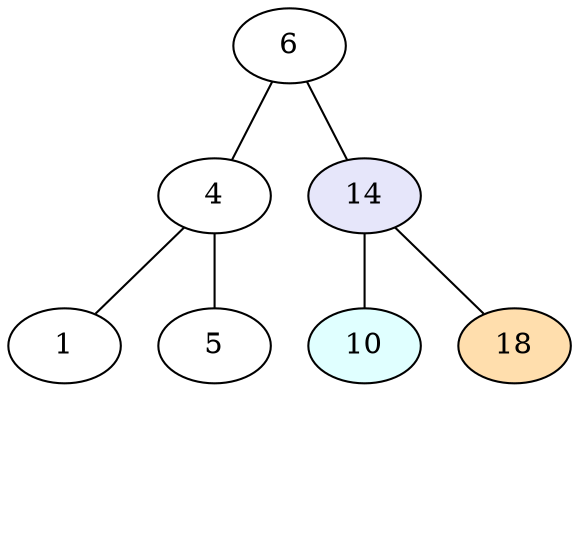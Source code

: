 digraph G {
    edge [arrowhead=none]
    none [style=invisible]
    6 -> 4
    6 -> 14
    4 -> 1
    4 -> 5
    14 -> 10
    10 -> none [style=invisible]
    14 -> 18

    10 [fillcolor="#E0FFFF" style=filled]
    14 [fillcolor="#E6E6FA" style=filled]
    18 [fillcolor="#FFDEAD" style=filled]
}